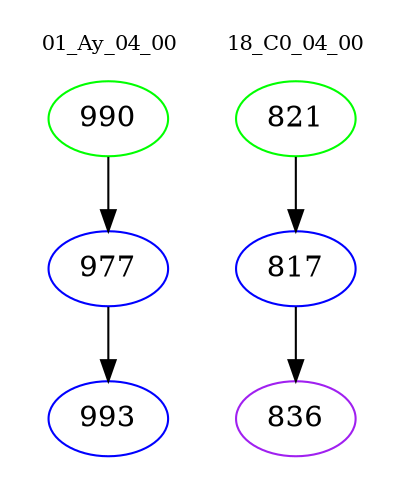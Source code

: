 digraph{
subgraph cluster_0 {
color = white
label = "01_Ay_04_00";
fontsize=10;
T0_990 [label="990", color="green"]
T0_990 -> T0_977 [color="black"]
T0_977 [label="977", color="blue"]
T0_977 -> T0_993 [color="black"]
T0_993 [label="993", color="blue"]
}
subgraph cluster_1 {
color = white
label = "18_C0_04_00";
fontsize=10;
T1_821 [label="821", color="green"]
T1_821 -> T1_817 [color="black"]
T1_817 [label="817", color="blue"]
T1_817 -> T1_836 [color="black"]
T1_836 [label="836", color="purple"]
}
}
